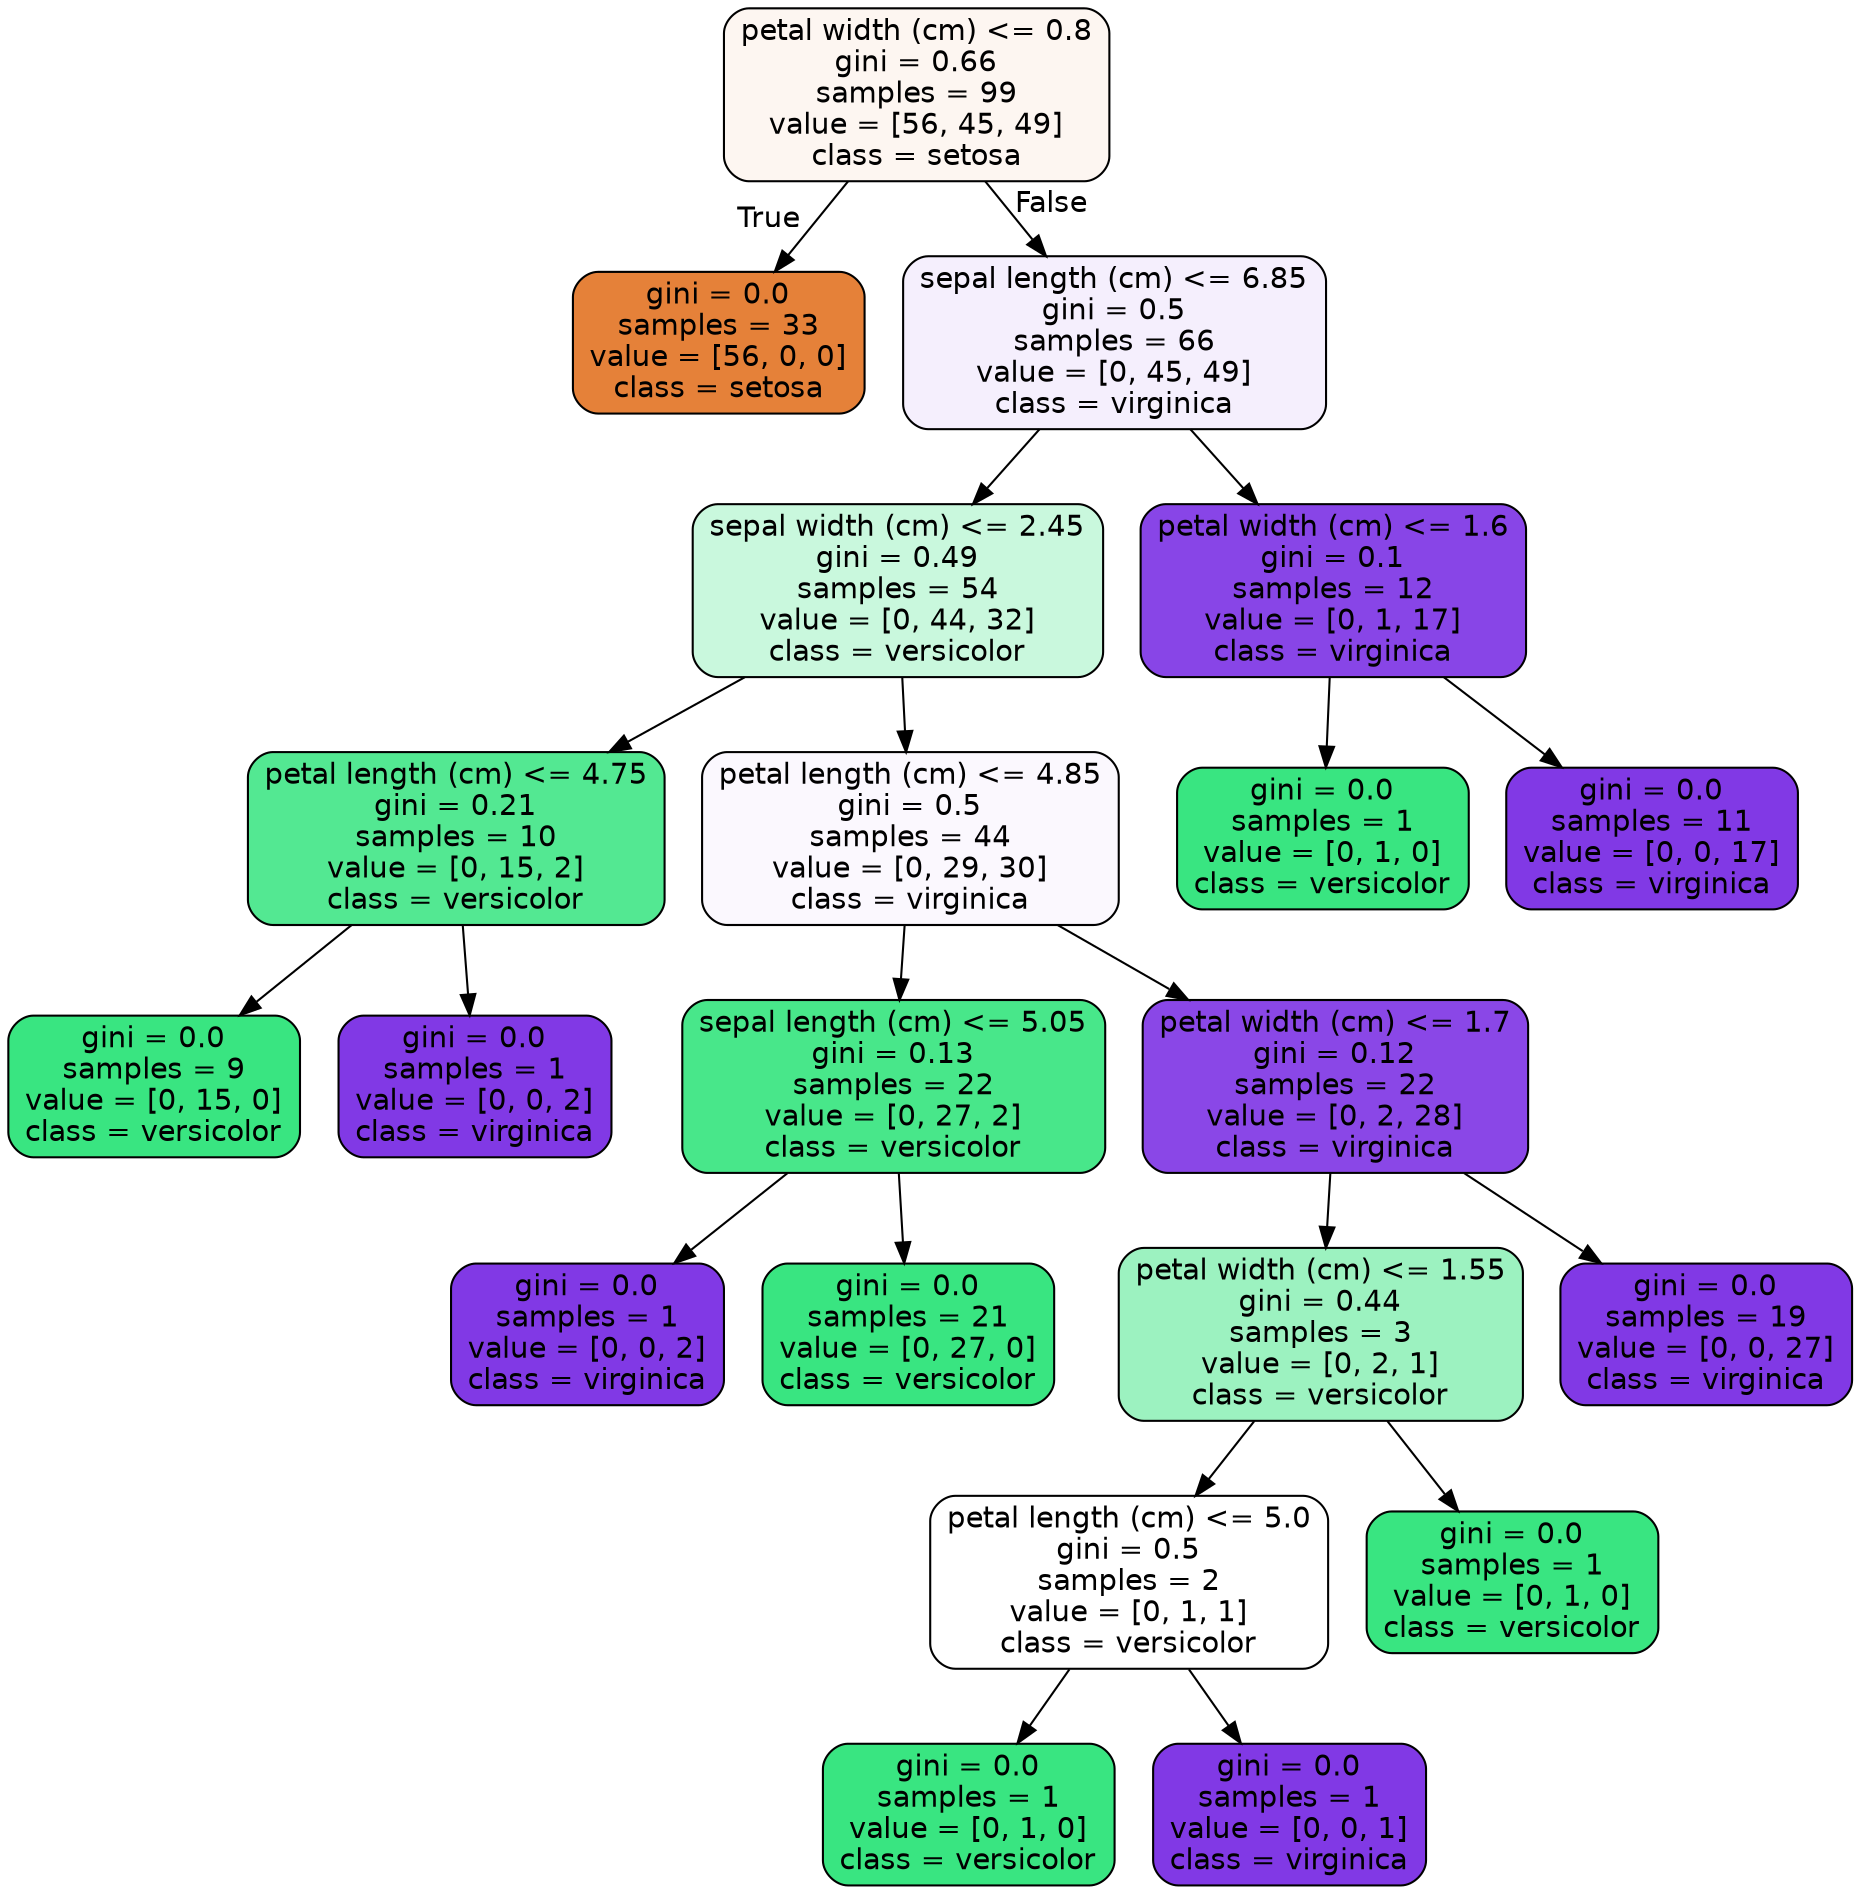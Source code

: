 digraph Tree {
node [shape=box, style="filled, rounded", color="black", fontname=helvetica] ;
edge [fontname=helvetica] ;
0 [label="petal width (cm) <= 0.8\ngini = 0.66\nsamples = 99\nvalue = [56, 45, 49]\nclass = setosa", fillcolor="#fdf6f1"] ;
1 [label="gini = 0.0\nsamples = 33\nvalue = [56, 0, 0]\nclass = setosa", fillcolor="#e58139"] ;
0 -> 1 [labeldistance=2.5, labelangle=45, headlabel="True"] ;
2 [label="sepal length (cm) <= 6.85\ngini = 0.5\nsamples = 66\nvalue = [0, 45, 49]\nclass = virginica", fillcolor="#f5effd"] ;
0 -> 2 [labeldistance=2.5, labelangle=-45, headlabel="False"] ;
3 [label="sepal width (cm) <= 2.45\ngini = 0.49\nsamples = 54\nvalue = [0, 44, 32]\nclass = versicolor", fillcolor="#c9f8dd"] ;
2 -> 3 ;
4 [label="petal length (cm) <= 4.75\ngini = 0.21\nsamples = 10\nvalue = [0, 15, 2]\nclass = versicolor", fillcolor="#53e892"] ;
3 -> 4 ;
5 [label="gini = 0.0\nsamples = 9\nvalue = [0, 15, 0]\nclass = versicolor", fillcolor="#39e581"] ;
4 -> 5 ;
6 [label="gini = 0.0\nsamples = 1\nvalue = [0, 0, 2]\nclass = virginica", fillcolor="#8139e5"] ;
4 -> 6 ;
7 [label="petal length (cm) <= 4.85\ngini = 0.5\nsamples = 44\nvalue = [0, 29, 30]\nclass = virginica", fillcolor="#fbf8fe"] ;
3 -> 7 ;
8 [label="sepal length (cm) <= 5.05\ngini = 0.13\nsamples = 22\nvalue = [0, 27, 2]\nclass = versicolor", fillcolor="#48e78a"] ;
7 -> 8 ;
9 [label="gini = 0.0\nsamples = 1\nvalue = [0, 0, 2]\nclass = virginica", fillcolor="#8139e5"] ;
8 -> 9 ;
10 [label="gini = 0.0\nsamples = 21\nvalue = [0, 27, 0]\nclass = versicolor", fillcolor="#39e581"] ;
8 -> 10 ;
11 [label="petal width (cm) <= 1.7\ngini = 0.12\nsamples = 22\nvalue = [0, 2, 28]\nclass = virginica", fillcolor="#8a47e7"] ;
7 -> 11 ;
12 [label="petal width (cm) <= 1.55\ngini = 0.44\nsamples = 3\nvalue = [0, 2, 1]\nclass = versicolor", fillcolor="#9cf2c0"] ;
11 -> 12 ;
13 [label="petal length (cm) <= 5.0\ngini = 0.5\nsamples = 2\nvalue = [0, 1, 1]\nclass = versicolor", fillcolor="#ffffff"] ;
12 -> 13 ;
14 [label="gini = 0.0\nsamples = 1\nvalue = [0, 1, 0]\nclass = versicolor", fillcolor="#39e581"] ;
13 -> 14 ;
15 [label="gini = 0.0\nsamples = 1\nvalue = [0, 0, 1]\nclass = virginica", fillcolor="#8139e5"] ;
13 -> 15 ;
16 [label="gini = 0.0\nsamples = 1\nvalue = [0, 1, 0]\nclass = versicolor", fillcolor="#39e581"] ;
12 -> 16 ;
17 [label="gini = 0.0\nsamples = 19\nvalue = [0, 0, 27]\nclass = virginica", fillcolor="#8139e5"] ;
11 -> 17 ;
18 [label="petal width (cm) <= 1.6\ngini = 0.1\nsamples = 12\nvalue = [0, 1, 17]\nclass = virginica", fillcolor="#8845e7"] ;
2 -> 18 ;
19 [label="gini = 0.0\nsamples = 1\nvalue = [0, 1, 0]\nclass = versicolor", fillcolor="#39e581"] ;
18 -> 19 ;
20 [label="gini = 0.0\nsamples = 11\nvalue = [0, 0, 17]\nclass = virginica", fillcolor="#8139e5"] ;
18 -> 20 ;
}